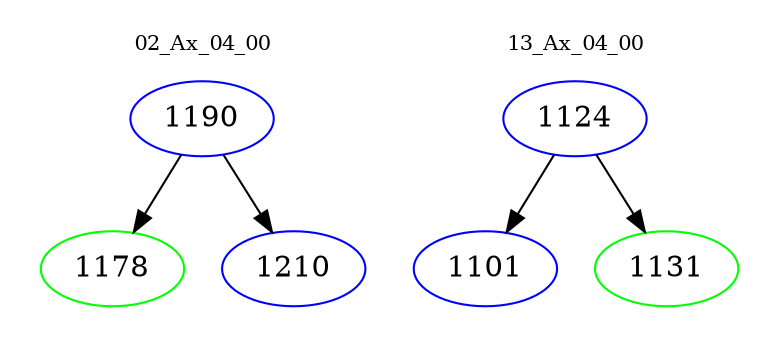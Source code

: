digraph{
subgraph cluster_0 {
color = white
label = "02_Ax_04_00";
fontsize=10;
T0_1190 [label="1190", color="blue"]
T0_1190 -> T0_1178 [color="black"]
T0_1178 [label="1178", color="green"]
T0_1190 -> T0_1210 [color="black"]
T0_1210 [label="1210", color="blue"]
}
subgraph cluster_1 {
color = white
label = "13_Ax_04_00";
fontsize=10;
T1_1124 [label="1124", color="blue"]
T1_1124 -> T1_1101 [color="black"]
T1_1101 [label="1101", color="blue"]
T1_1124 -> T1_1131 [color="black"]
T1_1131 [label="1131", color="green"]
}
}
